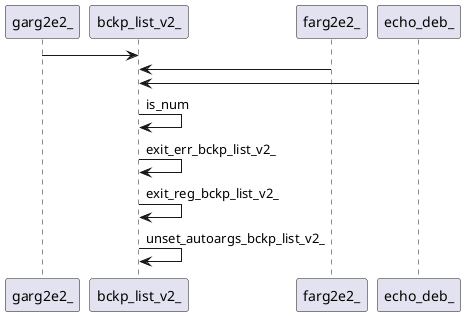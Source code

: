 @startuml rete
garg2e2_ -> bckp_list_v2_ 
farg2e2_ -> bckp_list_v2_
echo_deb_ -> bckp_list_v2_
bckp_list_v2_ -> bckp_list_v2_:is_num
bckp_list_v2_ -> bckp_list_v2_:exit_err_bckp_list_v2_
bckp_list_v2_ -> bckp_list_v2_:exit_reg_bckp_list_v2_
bckp_list_v2_ -> bckp_list_v2_:unset_autoargs_bckp_list_v2_
' {wrap_fn}
' fnn o-> bckp_list_v2_
' {body_fn}
@enduml